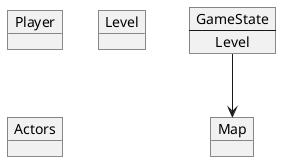 @startuml
'https://plantuml.com/object-diagram

object Map
object Player
object Level
object Actors

map GameState{
Level *--> Map
}
@enduml
